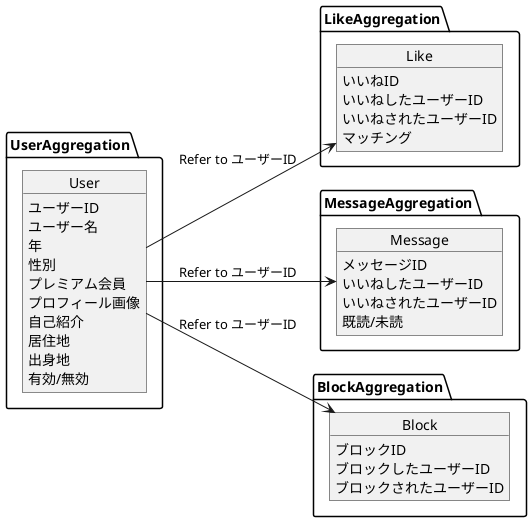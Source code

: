 @startuml
left to right direction
package UserAggregation {
    object User {
        ユーザーID
        ユーザー名
        年
        性別
        プレミアム会員
        プロフィール画像
        自己紹介
        居住地
        出身地
        有効/無効
    }
}

package LikeAggregation {
    object Like {
        いいねID
        いいねしたユーザーID
        いいねされたユーザーID
        マッチング
    }
}

package MessageAggregation {
    object Message {
        メッセージID
        いいねしたユーザーID
        いいねされたユーザーID
        既読/未読
    }
}

package BlockAggregation {
    object Block{
        ブロックID
        ブロックしたユーザーID
        ブロックされたユーザーID
    }
}
User --> Like:Refer to ユーザーID
User --> Message:Refer to ユーザーID
User --> Block:Refer to ユーザーID
@enduml